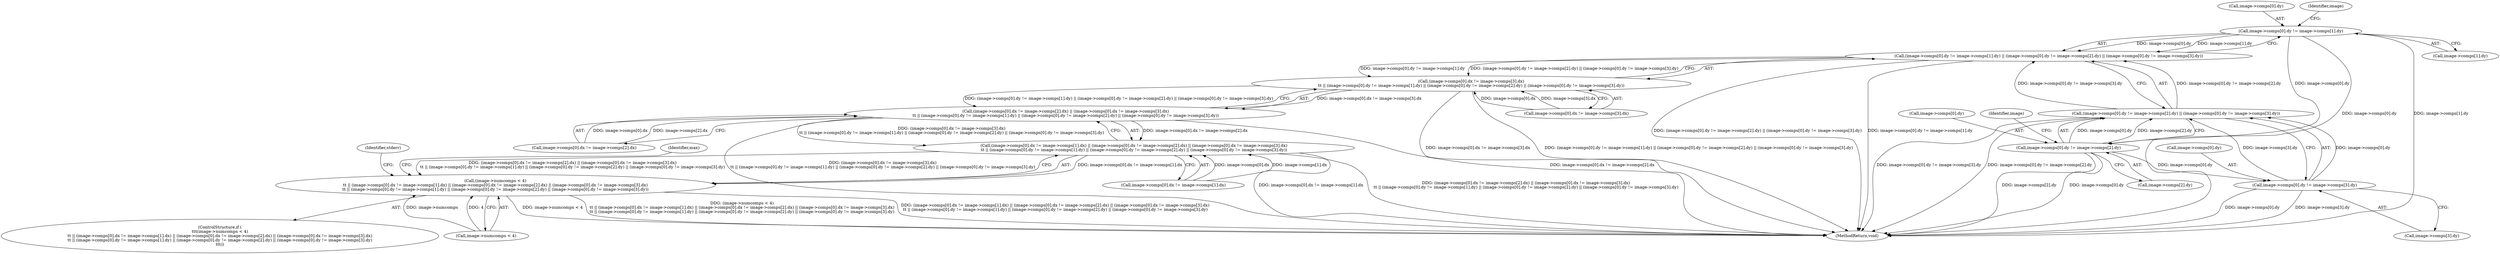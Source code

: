 digraph "0_openjpeg_162f6199c0cd3ec1c6c6dc65e41b2faab92b2d91@array" {
"1000196" [label="(Call,image->comps[0].dy != image->comps[1].dy)"];
"1000195" [label="(Call,(image->comps[0].dy != image->comps[1].dy) || (image->comps[0].dy != image->comps[2].dy) || (image->comps[0].dy != image->comps[3].dy))"];
"1000179" [label="(Call,(image->comps[0].dx != image->comps[3].dx)\n\t\t || (image->comps[0].dy != image->comps[1].dy) || (image->comps[0].dy != image->comps[2].dy) || (image->comps[0].dy != image->comps[3].dy))"];
"1000163" [label="(Call,(image->comps[0].dx != image->comps[2].dx) || (image->comps[0].dx != image->comps[3].dx)\n\t\t || (image->comps[0].dy != image->comps[1].dy) || (image->comps[0].dy != image->comps[2].dy) || (image->comps[0].dy != image->comps[3].dy))"];
"1000147" [label="(Call,(image->comps[0].dx != image->comps[1].dx) || (image->comps[0].dx != image->comps[2].dx) || (image->comps[0].dx != image->comps[3].dx)\n\t\t || (image->comps[0].dy != image->comps[1].dy) || (image->comps[0].dy != image->comps[2].dy) || (image->comps[0].dy != image->comps[3].dy))"];
"1000141" [label="(Call,(image->numcomps < 4)\n\t\t || (image->comps[0].dx != image->comps[1].dx) || (image->comps[0].dx != image->comps[2].dx) || (image->comps[0].dx != image->comps[3].dx)\n\t\t || (image->comps[0].dy != image->comps[1].dy) || (image->comps[0].dy != image->comps[2].dy) || (image->comps[0].dy != image->comps[3].dy))"];
"1000212" [label="(Call,image->comps[0].dy != image->comps[2].dy)"];
"1000211" [label="(Call,(image->comps[0].dy != image->comps[2].dy) || (image->comps[0].dy != image->comps[3].dy))"];
"1000227" [label="(Call,image->comps[0].dy != image->comps[3].dy)"];
"1000550" [label="(MethodReturn,void)"];
"1000140" [label="(ControlStructure,if (\n\t\t\t(image->numcomps < 4)\n\t\t || (image->comps[0].dx != image->comps[1].dx) || (image->comps[0].dx != image->comps[2].dx) || (image->comps[0].dx != image->comps[3].dx)\n\t\t || (image->comps[0].dy != image->comps[1].dy) || (image->comps[0].dy != image->comps[2].dy) || (image->comps[0].dy != image->comps[3].dy)\n\t\t\t))"];
"1000197" [label="(Call,image->comps[0].dy)"];
"1000164" [label="(Call,image->comps[0].dx != image->comps[2].dx)"];
"1000231" [label="(Identifier,image)"];
"1000195" [label="(Call,(image->comps[0].dy != image->comps[1].dy) || (image->comps[0].dy != image->comps[2].dy) || (image->comps[0].dy != image->comps[3].dy))"];
"1000235" [label="(Call,image->comps[3].dy)"];
"1000179" [label="(Call,(image->comps[0].dx != image->comps[3].dx)\n\t\t || (image->comps[0].dy != image->comps[1].dy) || (image->comps[0].dy != image->comps[2].dy) || (image->comps[0].dy != image->comps[3].dy))"];
"1000227" [label="(Call,image->comps[0].dy != image->comps[3].dy)"];
"1000180" [label="(Call,image->comps[0].dx != image->comps[3].dx)"];
"1000148" [label="(Call,image->comps[0].dx != image->comps[1].dx)"];
"1000147" [label="(Call,(image->comps[0].dx != image->comps[1].dx) || (image->comps[0].dx != image->comps[2].dx) || (image->comps[0].dx != image->comps[3].dx)\n\t\t || (image->comps[0].dy != image->comps[1].dy) || (image->comps[0].dy != image->comps[2].dy) || (image->comps[0].dy != image->comps[3].dy))"];
"1000213" [label="(Call,image->comps[0].dy)"];
"1000244" [label="(Identifier,stderr)"];
"1000212" [label="(Call,image->comps[0].dy != image->comps[2].dy)"];
"1000142" [label="(Call,image->numcomps < 4)"];
"1000216" [label="(Identifier,image)"];
"1000204" [label="(Call,image->comps[1].dy)"];
"1000220" [label="(Call,image->comps[2].dy)"];
"1000228" [label="(Call,image->comps[0].dy)"];
"1000196" [label="(Call,image->comps[0].dy != image->comps[1].dy)"];
"1000141" [label="(Call,(image->numcomps < 4)\n\t\t || (image->comps[0].dx != image->comps[1].dx) || (image->comps[0].dx != image->comps[2].dx) || (image->comps[0].dx != image->comps[3].dx)\n\t\t || (image->comps[0].dy != image->comps[1].dy) || (image->comps[0].dy != image->comps[2].dy) || (image->comps[0].dy != image->comps[3].dy))"];
"1000250" [label="(Identifier,max)"];
"1000211" [label="(Call,(image->comps[0].dy != image->comps[2].dy) || (image->comps[0].dy != image->comps[3].dy))"];
"1000163" [label="(Call,(image->comps[0].dx != image->comps[2].dx) || (image->comps[0].dx != image->comps[3].dx)\n\t\t || (image->comps[0].dy != image->comps[1].dy) || (image->comps[0].dy != image->comps[2].dy) || (image->comps[0].dy != image->comps[3].dy))"];
"1000196" -> "1000195"  [label="AST: "];
"1000196" -> "1000204"  [label="CFG: "];
"1000197" -> "1000196"  [label="AST: "];
"1000204" -> "1000196"  [label="AST: "];
"1000216" -> "1000196"  [label="CFG: "];
"1000195" -> "1000196"  [label="CFG: "];
"1000196" -> "1000550"  [label="DDG: image->comps[0].dy"];
"1000196" -> "1000550"  [label="DDG: image->comps[1].dy"];
"1000196" -> "1000195"  [label="DDG: image->comps[0].dy"];
"1000196" -> "1000195"  [label="DDG: image->comps[1].dy"];
"1000196" -> "1000212"  [label="DDG: image->comps[0].dy"];
"1000195" -> "1000179"  [label="AST: "];
"1000195" -> "1000211"  [label="CFG: "];
"1000211" -> "1000195"  [label="AST: "];
"1000179" -> "1000195"  [label="CFG: "];
"1000195" -> "1000550"  [label="DDG: (image->comps[0].dy != image->comps[2].dy) || (image->comps[0].dy != image->comps[3].dy)"];
"1000195" -> "1000550"  [label="DDG: image->comps[0].dy != image->comps[1].dy"];
"1000195" -> "1000179"  [label="DDG: image->comps[0].dy != image->comps[1].dy"];
"1000195" -> "1000179"  [label="DDG: (image->comps[0].dy != image->comps[2].dy) || (image->comps[0].dy != image->comps[3].dy)"];
"1000211" -> "1000195"  [label="DDG: image->comps[0].dy != image->comps[2].dy"];
"1000211" -> "1000195"  [label="DDG: image->comps[0].dy != image->comps[3].dy"];
"1000179" -> "1000163"  [label="AST: "];
"1000179" -> "1000180"  [label="CFG: "];
"1000180" -> "1000179"  [label="AST: "];
"1000163" -> "1000179"  [label="CFG: "];
"1000179" -> "1000550"  [label="DDG: (image->comps[0].dy != image->comps[1].dy) || (image->comps[0].dy != image->comps[2].dy) || (image->comps[0].dy != image->comps[3].dy)"];
"1000179" -> "1000550"  [label="DDG: image->comps[0].dx != image->comps[3].dx"];
"1000179" -> "1000163"  [label="DDG: image->comps[0].dx != image->comps[3].dx"];
"1000179" -> "1000163"  [label="DDG: (image->comps[0].dy != image->comps[1].dy) || (image->comps[0].dy != image->comps[2].dy) || (image->comps[0].dy != image->comps[3].dy)"];
"1000180" -> "1000179"  [label="DDG: image->comps[0].dx"];
"1000180" -> "1000179"  [label="DDG: image->comps[3].dx"];
"1000163" -> "1000147"  [label="AST: "];
"1000163" -> "1000164"  [label="CFG: "];
"1000164" -> "1000163"  [label="AST: "];
"1000147" -> "1000163"  [label="CFG: "];
"1000163" -> "1000550"  [label="DDG: image->comps[0].dx != image->comps[2].dx"];
"1000163" -> "1000550"  [label="DDG: (image->comps[0].dx != image->comps[3].dx)\n\t\t || (image->comps[0].dy != image->comps[1].dy) || (image->comps[0].dy != image->comps[2].dy) || (image->comps[0].dy != image->comps[3].dy)"];
"1000163" -> "1000147"  [label="DDG: image->comps[0].dx != image->comps[2].dx"];
"1000163" -> "1000147"  [label="DDG: (image->comps[0].dx != image->comps[3].dx)\n\t\t || (image->comps[0].dy != image->comps[1].dy) || (image->comps[0].dy != image->comps[2].dy) || (image->comps[0].dy != image->comps[3].dy)"];
"1000164" -> "1000163"  [label="DDG: image->comps[0].dx"];
"1000164" -> "1000163"  [label="DDG: image->comps[2].dx"];
"1000147" -> "1000141"  [label="AST: "];
"1000147" -> "1000148"  [label="CFG: "];
"1000148" -> "1000147"  [label="AST: "];
"1000141" -> "1000147"  [label="CFG: "];
"1000147" -> "1000550"  [label="DDG: image->comps[0].dx != image->comps[1].dx"];
"1000147" -> "1000550"  [label="DDG: (image->comps[0].dx != image->comps[2].dx) || (image->comps[0].dx != image->comps[3].dx)\n\t\t || (image->comps[0].dy != image->comps[1].dy) || (image->comps[0].dy != image->comps[2].dy) || (image->comps[0].dy != image->comps[3].dy)"];
"1000147" -> "1000141"  [label="DDG: image->comps[0].dx != image->comps[1].dx"];
"1000147" -> "1000141"  [label="DDG: (image->comps[0].dx != image->comps[2].dx) || (image->comps[0].dx != image->comps[3].dx)\n\t\t || (image->comps[0].dy != image->comps[1].dy) || (image->comps[0].dy != image->comps[2].dy) || (image->comps[0].dy != image->comps[3].dy)"];
"1000148" -> "1000147"  [label="DDG: image->comps[0].dx"];
"1000148" -> "1000147"  [label="DDG: image->comps[1].dx"];
"1000141" -> "1000140"  [label="AST: "];
"1000141" -> "1000142"  [label="CFG: "];
"1000142" -> "1000141"  [label="AST: "];
"1000244" -> "1000141"  [label="CFG: "];
"1000250" -> "1000141"  [label="CFG: "];
"1000141" -> "1000550"  [label="DDG: image->numcomps < 4"];
"1000141" -> "1000550"  [label="DDG: (image->numcomps < 4)\n\t\t || (image->comps[0].dx != image->comps[1].dx) || (image->comps[0].dx != image->comps[2].dx) || (image->comps[0].dx != image->comps[3].dx)\n\t\t || (image->comps[0].dy != image->comps[1].dy) || (image->comps[0].dy != image->comps[2].dy) || (image->comps[0].dy != image->comps[3].dy)"];
"1000141" -> "1000550"  [label="DDG: (image->comps[0].dx != image->comps[1].dx) || (image->comps[0].dx != image->comps[2].dx) || (image->comps[0].dx != image->comps[3].dx)\n\t\t || (image->comps[0].dy != image->comps[1].dy) || (image->comps[0].dy != image->comps[2].dy) || (image->comps[0].dy != image->comps[3].dy)"];
"1000142" -> "1000141"  [label="DDG: image->numcomps"];
"1000142" -> "1000141"  [label="DDG: 4"];
"1000212" -> "1000211"  [label="AST: "];
"1000212" -> "1000220"  [label="CFG: "];
"1000213" -> "1000212"  [label="AST: "];
"1000220" -> "1000212"  [label="AST: "];
"1000231" -> "1000212"  [label="CFG: "];
"1000211" -> "1000212"  [label="CFG: "];
"1000212" -> "1000550"  [label="DDG: image->comps[0].dy"];
"1000212" -> "1000550"  [label="DDG: image->comps[2].dy"];
"1000212" -> "1000211"  [label="DDG: image->comps[0].dy"];
"1000212" -> "1000211"  [label="DDG: image->comps[2].dy"];
"1000212" -> "1000227"  [label="DDG: image->comps[0].dy"];
"1000211" -> "1000227"  [label="CFG: "];
"1000227" -> "1000211"  [label="AST: "];
"1000211" -> "1000550"  [label="DDG: image->comps[0].dy != image->comps[2].dy"];
"1000211" -> "1000550"  [label="DDG: image->comps[0].dy != image->comps[3].dy"];
"1000227" -> "1000211"  [label="DDG: image->comps[0].dy"];
"1000227" -> "1000211"  [label="DDG: image->comps[3].dy"];
"1000227" -> "1000235"  [label="CFG: "];
"1000228" -> "1000227"  [label="AST: "];
"1000235" -> "1000227"  [label="AST: "];
"1000227" -> "1000550"  [label="DDG: image->comps[3].dy"];
"1000227" -> "1000550"  [label="DDG: image->comps[0].dy"];
}
